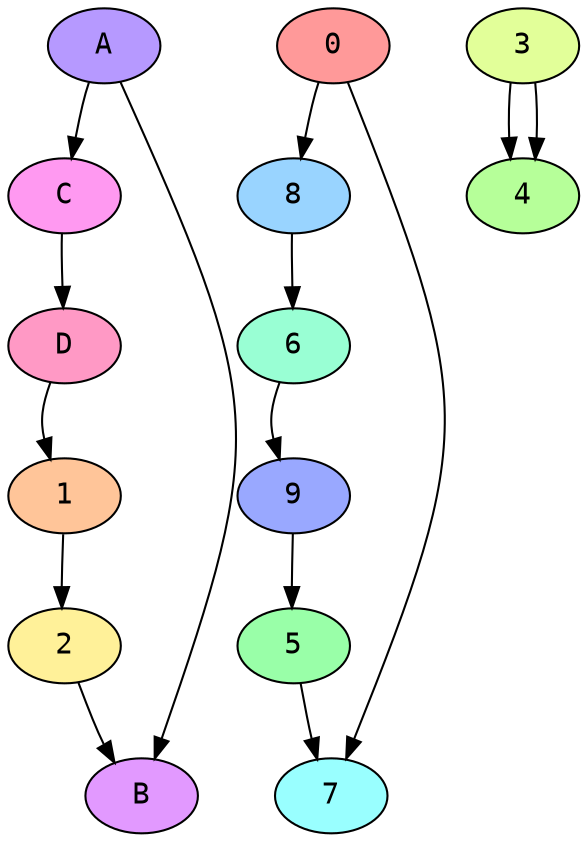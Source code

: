 strict digraph G {
	graph [bb="-99.737,-140.32,259.89,256.13",
		splines=curved
	];
	node [label="\N"];
	A	 [fillcolor="0.714285714286 0.4 1",
		fontname=Courier,
		height=0.5,
		pos="-72.737,-36.194",
		style=filled,
		width=0.75];
	C	 [fillcolor="0.857142857143 0.4 1",
		fontname=Courier,
		height=0.5,
		pos="-65.73,43.799",
		style=filled,
		width=0.75];
	A -> C	 [pos="e,-74.237,26.585 -77.945,-18.483 -82.268,-2.637 -82.698,5.2706 -78.174,17.381"];
	D	 [fillcolor="0.928571428571 0.4 1",
		fontname=Courier,
		height=0.5,
		pos="6.8685,78.096",
		style=filled,
		width=0.75];
	C -> D	 [pos="e,-20.341,75.839 -50.798,59.477 -43.256,66.918 -37.709,71.014 -30.547,73.473"];
	B	 [fillcolor="0.785714285714 0.4 1",
		fontname=Courier,
		height=0.5,
		pos="-6.868,-82.09",
		style=filled,
		width=0.75];
	B -> A	 [pos="e,-61.546,-52.864 -32.17,-75.694 -42.729,-72.376 -48.724,-68.685 -55.253,-61.066"];
	1	 [fillcolor="0.0714285714286 0.4 1",
		fontname=Courier,
		height=0.5,
		pos="72.731,32.191",
		style=filled,
		width=0.75];
	D -> 1	 [pos="e,61.541,48.863 32.169,71.697 42.727,68.378 48.721,64.686 55.25,57.066"];
	2	 [fillcolor="0.142857142857 0.4 1",
		fontname=Courier,
		height=0.5,
		pos="65.736,-47.802",
		style=filled,
		width=0.75];
	1 -> 2	 [pos="e,74.24,-30.59 77.941,14.48 82.266,-1.3678 82.698,-9.2756 78.175,-21.385"];
	0	 [fillcolor="0.0 0.4 1",
		fontname=Courier,
		height=0.5,
		pos="94.52,111.45",
		style=filled,
		width=0.75];
	8	 [fillcolor="0.571428571429 0.4 1",
		fontname=Courier,
		height=0.5,
		pos="87.198,191.42",
		style=filled,
		width=0.75];
	0 -> 8	 [pos="e,82.077,173.69 85.94,128.6 79.02,143.23 77.329,150.9 79.755,163.79"];
	3	 [fillcolor="0.214285714286 0.4 1",
		fontname=Courier,
		height=0.5,
		pos="87.395,-111.68",
		style=filled,
		width=0.75];
	4	 [fillcolor="0.285714285714 0.4 1",
		fontname=Courier,
		height=0.5,
		pos="158.6,-122.32",
		style=filled,
		width=0.75];
	3 -> 4	 [pos="e,135.8,-112.44 114.47,-109.12 118.21,-109.5 122.08,-110.01 125.9,-110.62"];
	2 -> B	 [pos="e,20.344,-79.835 50.803,-63.478 43.261,-70.917 37.714,-75.013 30.551,-77.471"];
	5	 [fillcolor="0.357142857143 0.4 1",
		fontname=Courier,
		height=0.5,
		pos="232.89,124.54",
		style=filled,
		width=0.75];
	7	 [fillcolor="0.5 0.4 1",
		fontname=Courier,
		height=0.5,
		pos="167.49,77.961",
		style=filled,
		width=0.75];
	5 -> 7	 [pos="e,192.97,84.691 221.95,107.89 215.01,97.859 209.96,92.456 202.39,88.526"];
	4 -> 3	 [pos="e,110.2,-121.56 131.53,-124.88 127.79,-124.5 123.92,-123.99 120.1,-123.38"];
	7 -> 0	 [pos="e,109.39,96.157 140.56,79.886 130.52,81.249 124.22,83.702 117.03,89.356"];
	6	 [fillcolor="0.428571428571 0.4 1",
		fontname=Courier,
		height=0.5,
		pos="152.5,238.13",
		style=filled,
		width=0.75];
	9	 [fillcolor="0.642857142857 0.4 1",
		fontname=Courier,
		height=0.5,
		pos="225.41,204.5",
		style=filled,
		width=0.75];
	6 -> 9	 [pos="e,210.55,219.83 179.4,236.16 189.42,234.78 195.72,232.32 202.9,226.65"];
	9 -> 5	 [pos="e,237.97,142.26 234.02,187.34 240.97,172.71 242.68,165.03 240.28,152.16"];
	8 -> 6	 [pos="e,127.04,231.35 98.11,208.1 105.03,218.14 110.07,223.56 117.63,227.5"];
}

